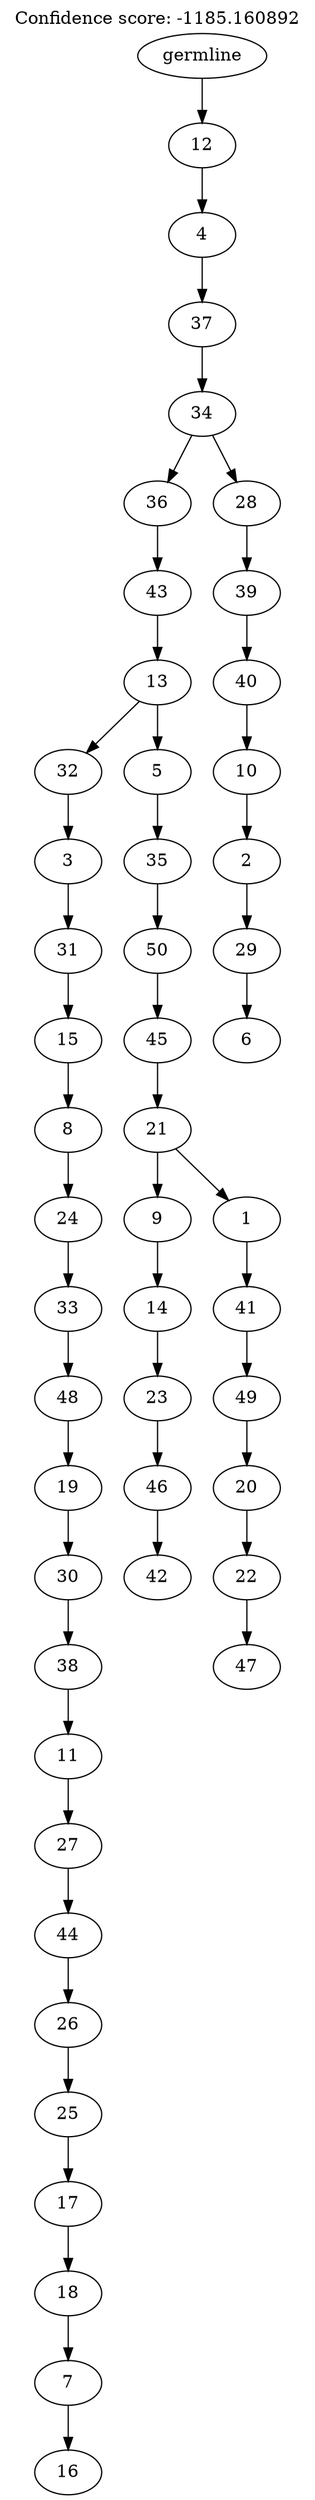 digraph g {
	"49" -> "50";
	"50" [label="16"];
	"48" -> "49";
	"49" [label="7"];
	"47" -> "48";
	"48" [label="18"];
	"46" -> "47";
	"47" [label="17"];
	"45" -> "46";
	"46" [label="25"];
	"44" -> "45";
	"45" [label="26"];
	"43" -> "44";
	"44" [label="44"];
	"42" -> "43";
	"43" [label="27"];
	"41" -> "42";
	"42" [label="11"];
	"40" -> "41";
	"41" [label="38"];
	"39" -> "40";
	"40" [label="30"];
	"38" -> "39";
	"39" [label="19"];
	"37" -> "38";
	"38" [label="48"];
	"36" -> "37";
	"37" [label="33"];
	"35" -> "36";
	"36" [label="24"];
	"34" -> "35";
	"35" [label="8"];
	"33" -> "34";
	"34" [label="15"];
	"32" -> "33";
	"33" [label="31"];
	"31" -> "32";
	"32" [label="3"];
	"29" -> "30";
	"30" [label="42"];
	"28" -> "29";
	"29" [label="46"];
	"27" -> "28";
	"28" [label="23"];
	"26" -> "27";
	"27" [label="14"];
	"24" -> "25";
	"25" [label="47"];
	"23" -> "24";
	"24" [label="22"];
	"22" -> "23";
	"23" [label="20"];
	"21" -> "22";
	"22" [label="49"];
	"20" -> "21";
	"21" [label="41"];
	"19" -> "20";
	"20" [label="1"];
	"19" -> "26";
	"26" [label="9"];
	"18" -> "19";
	"19" [label="21"];
	"17" -> "18";
	"18" [label="45"];
	"16" -> "17";
	"17" [label="50"];
	"15" -> "16";
	"16" [label="35"];
	"14" -> "15";
	"15" [label="5"];
	"14" -> "31";
	"31" [label="32"];
	"13" -> "14";
	"14" [label="13"];
	"12" -> "13";
	"13" [label="43"];
	"10" -> "11";
	"11" [label="6"];
	"9" -> "10";
	"10" [label="29"];
	"8" -> "9";
	"9" [label="2"];
	"7" -> "8";
	"8" [label="10"];
	"6" -> "7";
	"7" [label="40"];
	"5" -> "6";
	"6" [label="39"];
	"4" -> "5";
	"5" [label="28"];
	"4" -> "12";
	"12" [label="36"];
	"3" -> "4";
	"4" [label="34"];
	"2" -> "3";
	"3" [label="37"];
	"1" -> "2";
	"2" [label="4"];
	"0" -> "1";
	"1" [label="12"];
	"0" [label="germline"];
	labelloc="t";
	label="Confidence score: -1185.160892";
}
